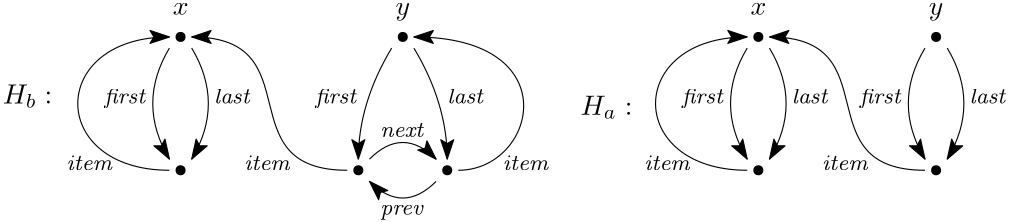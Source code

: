<?xml version="1.0"?>
<!DOCTYPE ipe SYSTEM "ipe.dtd">
<ipe version="70212" creator="Ipe 7.2.12">
<info created="D:20200120132611" modified="D:20200122180722"/>
<ipestyle name="basic">
<symbol name="arrow/arc(spx)">
<path stroke="sym-stroke" fill="sym-stroke" pen="sym-pen">
0 0 m
-1 0.333 l
-1 -0.333 l
h
</path>
</symbol>
<symbol name="arrow/farc(spx)">
<path stroke="sym-stroke" fill="white" pen="sym-pen">
0 0 m
-1 0.333 l
-1 -0.333 l
h
</path>
</symbol>
<symbol name="arrow/ptarc(spx)">
<path stroke="sym-stroke" fill="sym-stroke" pen="sym-pen">
0 0 m
-1 0.333 l
-0.8 0 l
-1 -0.333 l
h
</path>
</symbol>
<symbol name="arrow/fptarc(spx)">
<path stroke="sym-stroke" fill="white" pen="sym-pen">
0 0 m
-1 0.333 l
-0.8 0 l
-1 -0.333 l
h
</path>
</symbol>
<symbol name="mark/circle(sx)" transformations="translations">
<path fill="sym-stroke">
0.6 0 0 0.6 0 0 e
0.4 0 0 0.4 0 0 e
</path>
</symbol>
<symbol name="mark/disk(sx)" transformations="translations">
<path fill="sym-stroke">
0.6 0 0 0.6 0 0 e
</path>
</symbol>
<symbol name="mark/fdisk(sfx)" transformations="translations">
<group>
<path fill="sym-fill">
0.5 0 0 0.5 0 0 e
</path>
<path fill="sym-stroke" fillrule="eofill">
0.6 0 0 0.6 0 0 e
0.4 0 0 0.4 0 0 e
</path>
</group>
</symbol>
<symbol name="mark/box(sx)" transformations="translations">
<path fill="sym-stroke" fillrule="eofill">
-0.6 -0.6 m
0.6 -0.6 l
0.6 0.6 l
-0.6 0.6 l
h
-0.4 -0.4 m
0.4 -0.4 l
0.4 0.4 l
-0.4 0.4 l
h
</path>
</symbol>
<symbol name="mark/square(sx)" transformations="translations">
<path fill="sym-stroke">
-0.6 -0.6 m
0.6 -0.6 l
0.6 0.6 l
-0.6 0.6 l
h
</path>
</symbol>
<symbol name="mark/fsquare(sfx)" transformations="translations">
<group>
<path fill="sym-fill">
-0.5 -0.5 m
0.5 -0.5 l
0.5 0.5 l
-0.5 0.5 l
h
</path>
<path fill="sym-stroke" fillrule="eofill">
-0.6 -0.6 m
0.6 -0.6 l
0.6 0.6 l
-0.6 0.6 l
h
-0.4 -0.4 m
0.4 -0.4 l
0.4 0.4 l
-0.4 0.4 l
h
</path>
</group>
</symbol>
<symbol name="mark/cross(sx)" transformations="translations">
<group>
<path fill="sym-stroke">
-0.43 -0.57 m
0.57 0.43 l
0.43 0.57 l
-0.57 -0.43 l
h
</path>
<path fill="sym-stroke">
-0.43 0.57 m
0.57 -0.43 l
0.43 -0.57 l
-0.57 0.43 l
h
</path>
</group>
</symbol>
<symbol name="arrow/fnormal(spx)">
<path stroke="sym-stroke" fill="white" pen="sym-pen">
0 0 m
-1 0.333 l
-1 -0.333 l
h
</path>
</symbol>
<symbol name="arrow/pointed(spx)">
<path stroke="sym-stroke" fill="sym-stroke" pen="sym-pen">
0 0 m
-1 0.333 l
-0.8 0 l
-1 -0.333 l
h
</path>
</symbol>
<symbol name="arrow/fpointed(spx)">
<path stroke="sym-stroke" fill="white" pen="sym-pen">
0 0 m
-1 0.333 l
-0.8 0 l
-1 -0.333 l
h
</path>
</symbol>
<symbol name="arrow/linear(spx)">
<path stroke="sym-stroke" pen="sym-pen">
-1 0.333 m
0 0 l
-1 -0.333 l
</path>
</symbol>
<symbol name="arrow/fdouble(spx)">
<path stroke="sym-stroke" fill="white" pen="sym-pen">
0 0 m
-1 0.333 l
-1 -0.333 l
h
-1 0 m
-2 0.333 l
-2 -0.333 l
h
</path>
</symbol>
<symbol name="arrow/double(spx)">
<path stroke="sym-stroke" fill="sym-stroke" pen="sym-pen">
0 0 m
-1 0.333 l
-1 -0.333 l
h
-1 0 m
-2 0.333 l
-2 -0.333 l
h
</path>
</symbol>
<pen name="heavier" value="0.8"/>
<pen name="fat" value="1.2"/>
<pen name="ultrafat" value="2"/>
<symbolsize name="large" value="5"/>
<symbolsize name="small" value="2"/>
<symbolsize name="tiny" value="1.1"/>
<arrowsize name="large" value="10"/>
<arrowsize name="small" value="5"/>
<arrowsize name="tiny" value="3"/>
<color name="red" value="1 0 0"/>
<color name="green" value="0 1 0"/>
<color name="blue" value="0 0 1"/>
<color name="yellow" value="1 1 0"/>
<color name="orange" value="1 0.647 0"/>
<color name="gold" value="1 0.843 0"/>
<color name="purple" value="0.627 0.125 0.941"/>
<color name="gray" value="0.745"/>
<color name="brown" value="0.647 0.165 0.165"/>
<color name="navy" value="0 0 0.502"/>
<color name="pink" value="1 0.753 0.796"/>
<color name="seagreen" value="0.18 0.545 0.341"/>
<color name="turquoise" value="0.251 0.878 0.816"/>
<color name="violet" value="0.933 0.51 0.933"/>
<color name="darkblue" value="0 0 0.545"/>
<color name="darkcyan" value="0 0.545 0.545"/>
<color name="darkgray" value="0.663"/>
<color name="darkgreen" value="0 0.392 0"/>
<color name="darkmagenta" value="0.545 0 0.545"/>
<color name="darkorange" value="1 0.549 0"/>
<color name="darkred" value="0.545 0 0"/>
<color name="lightblue" value="0.678 0.847 0.902"/>
<color name="lightcyan" value="0.878 1 1"/>
<color name="lightgray" value="0.827"/>
<color name="lightgreen" value="0.565 0.933 0.565"/>
<color name="lightyellow" value="1 1 0.878"/>
<dashstyle name="dashed" value="[4] 0"/>
<dashstyle name="dotted" value="[1 3] 0"/>
<dashstyle name="dash dotted" value="[4 2 1 2] 0"/>
<dashstyle name="dash dot dotted" value="[4 2 1 2 1 2] 0"/>
<textsize name="large" value="\large"/>
<textsize name="Large" value="\Large"/>
<textsize name="LARGE" value="\LARGE"/>
<textsize name="huge" value="\huge"/>
<textsize name="Huge" value="\Huge"/>
<textsize name="small" value="\small"/>
<textsize name="footnote" value="\footnotesize"/>
<textsize name="tiny" value="\tiny"/>
<textstyle name="center" begin="\begin{center}" end="\end{center}"/>
<textstyle name="itemize" begin="\begin{itemize}" end="\end{itemize}"/>
<textstyle name="item" begin="\begin{itemize}\item{}" end="\end{itemize}"/>
<gridsize name="4 pts" value="4"/>
<gridsize name="8 pts (~3 mm)" value="8"/>
<gridsize name="16 pts (~6 mm)" value="16"/>
<gridsize name="32 pts (~12 mm)" value="32"/>
<gridsize name="10 pts (~3.5 mm)" value="10"/>
<gridsize name="20 pts (~7 mm)" value="20"/>
<gridsize name="14 pts (~5 mm)" value="14"/>
<gridsize name="28 pts (~10 mm)" value="28"/>
<gridsize name="56 pts (~20 mm)" value="56"/>
<anglesize name="90 deg" value="90"/>
<anglesize name="60 deg" value="60"/>
<anglesize name="45 deg" value="45"/>
<anglesize name="30 deg" value="30"/>
<anglesize name="22.5 deg" value="22.5"/>
<opacity name="10%" value="0.1"/>
<opacity name="30%" value="0.3"/>
<opacity name="50%" value="0.5"/>
<opacity name="75%" value="0.75"/>
<tiling name="falling" angle="-60" step="4" width="1"/>
<tiling name="rising" angle="30" step="4" width="1"/>
</ipestyle>
<page>
<layer name="alpha"/>
<view layers="alpha" active="alpha"/>
<use layer="alpha" matrix="1 0 0 1 16 -12" name="mark/disk(sx)" pos="176 768" size="normal" stroke="black"/>
<use matrix="1 0 0 1 16 -12" name="mark/disk(sx)" pos="208 768" size="normal" stroke="black"/>
<path matrix="1 0 0 1 16 -12" stroke="black" arrow="ptarc/normal">
180 772 m
192 784
204 772 c
</path>
<path matrix="1 0 0 1 16 -12" stroke="black" arrow="ptarc/normal">
204 764 m
192 752
180 764 c
</path>
<text matrix="1 0 0 1 20 -16" transformations="translations" pos="188 784" stroke="black" type="label" width="16.279" height="4.902" depth="0" halign="center" valign="baseline" size="footnote">$\mathit{next}$</text>
<text matrix="1 0 0 1 20 -44" transformations="translations" pos="188 784" stroke="black" type="label" width="16.271" height="3.431" depth="1.55" halign="center" valign="baseline" size="footnote" style="math">\mathit{prev}</text>
<use matrix="1 0 0 1 -48 -12" name="mark/disk(sx)" pos="176 768" size="normal" stroke="black"/>
<use matrix="1 0 0 1 -48 36" name="mark/disk(sx)" pos="176 768" size="normal" stroke="black"/>
<use matrix="1 0 0 1 32 36" name="mark/disk(sx)" pos="176 768" size="normal" stroke="black"/>
<text matrix="1 0 0 1 -4 -12" transformations="translations" pos="132 824" stroke="black" type="label" width="5.694" height="4.289" depth="0" halign="center" valign="baseline">$x$</text>
<text matrix="1 0 0 1 12 -12" transformations="translations" pos="196 824" stroke="black" type="label" width="5.242" height="4.297" depth="1.93" halign="center" valign="baseline">$y$</text>
<path matrix="1 0 0 1 0 -12" stroke="black" arrow="ptarc/normal">
124 812 m
112 792
124 772 c
</path>
<path matrix="1 0 0 1 0 -12" stroke="black" arrow="ptarc/normal">
132 812 m
144 792
132 772 c
</path>
<path matrix="1 0 0 1 16 -12" stroke="black" arrow="ptarc/normal">
188 812 m
176 792
176 772 c
</path>
<path matrix="1 0 0 1 16 -12" stroke="black" arrow="ptarc/normal">
196 812 m
208 792
208 772 c
</path>
<text matrix="1 0 0 1 -72 -4" transformations="translations" pos="188 784" stroke="black" type="label" width="15.506" height="5.535" depth="1.55" halign="right" valign="baseline" size="footnote" style="math">\mathit{first}</text>
<text matrix="1 0 0 1 4 -4" transformations="translations" pos="188 784" stroke="black" type="label" width="15.506" height="5.535" depth="1.55" halign="right" valign="baseline" size="footnote" style="math">\mathit{first}</text>
<text matrix="1 0 0 1 -48 -4" transformations="translations" pos="188 784" stroke="black" type="label" width="13.647" height="5.535" depth="0" valign="baseline" size="footnote" style="math">\mathit{last}</text>
<text matrix="1 0 0 1 36 -4" transformations="translations" pos="188 784" stroke="black" type="label" width="13.647" height="5.535" depth="0" valign="baseline" size="footnote" style="math">\mathit{last}</text>
<path matrix="1 0 0 1 0 -12" stroke="black" arrow="ptarc/normal">
124 768 m
80 768
80 816
124 816 c
</path>
<text matrix="1 0 0 1 -84 -28" transformations="translations" pos="188 784" stroke="black" type="label" width="17.054" height="5.234" depth="0" halign="right" valign="baseline" size="footnote" style="math">\mathit{item}</text>
<path matrix="1 0 0 1 0 -12" stroke="black" arrow="ptarc/normal">
228 768 m
256 768
268 816
212 816 c
</path>
<text matrix="1 0 0 1 56 -28" transformations="translations" pos="188 784" stroke="black" type="label" width="17.054" height="5.234" depth="0" valign="baseline" size="footnote" style="math">\mathit{item}</text>
<path matrix="1 0 0 1 0 -12" stroke="black" arrow="ptarc/normal">
188 768 m
144 768
176 816
132 816 c
</path>
<text matrix="1 0 0 1 -20 -28" transformations="translations" pos="188 784" stroke="black" type="label" width="17.054" height="5.234" depth="0" halign="right" valign="baseline" size="footnote" style="math">\mathit{item}</text>
<text matrix="1 0 0 1 4 0" transformations="translations" pos="60 780" stroke="black" type="label" width="17.818" height="6.812" depth="1.49" valign="baseline">$H_b:$</text>
<text matrix="1 0 0 1 212 -4" transformations="translations" pos="60 780" stroke="black" type="label" width="18.636" height="6.812" depth="1.49" valign="baseline" style="math">H_a:</text>
<use matrix="1 0 0 1 224 -12" name="mark/disk(sx)" pos="176 768" size="normal" stroke="black"/>
<use matrix="1 0 0 1 160 -12" name="mark/disk(sx)" pos="176 768" size="normal" stroke="black"/>
<use matrix="1 0 0 1 160 36" name="mark/disk(sx)" pos="176 768" size="normal" stroke="black"/>
<text matrix="1 0 0 1 204 -12" transformations="translations" pos="132 824" stroke="black" type="label" width="5.694" height="4.289" depth="0" halign="center" valign="baseline" style="math">x</text>
<text matrix="1 0 0 1 204 -12" transformations="translations" pos="196 824" stroke="black" type="label" width="5.242" height="4.297" depth="1.93" halign="center" valign="baseline" style="math">y</text>
<path matrix="1 0 0 1 208 -12" stroke="black" arrow="ptarc/normal">
124 812 m
112 792
124 772 c
</path>
<path matrix="1 0 0 1 208 -12" stroke="black" arrow="ptarc/normal">
132 812 m
144 792
132 772 c
</path>
<text matrix="1 0 0 1 136 -4" transformations="translations" pos="188 784" stroke="black" type="label" width="15.506" height="5.535" depth="1.55" halign="right" valign="baseline" size="footnote" style="math">\mathit{first}</text>
<text matrix="1 0 0 1 160 -4" transformations="translations" pos="188 784" stroke="black" type="label" width="13.647" height="5.535" depth="0" valign="baseline" size="footnote" style="math">\mathit{last}</text>
<path matrix="1 0 0 1 208 -12" stroke="black" arrow="ptarc/normal">
124 768 m
80 768
80 816
124 816 c
</path>
<text matrix="1 0 0 1 124 -28" transformations="translations" pos="188 784" stroke="black" type="label" width="17.054" height="5.234" depth="0" halign="right" valign="baseline" size="footnote" style="math">\mathit{item}</text>
<path matrix="1 0 0 1 208 -12" stroke="black" arrow="ptarc/normal">
188 768 m
144 768
176 816
132 816 c
</path>
<text matrix="1 0 0 1 188 -28" transformations="translations" pos="188 784" stroke="black" type="label" width="17.054" height="5.234" depth="0" halign="right" valign="baseline" size="footnote" style="math">\mathit{item}</text>
<use matrix="1 0 0 1 224 36" name="mark/disk(sx)" pos="176 768" size="normal" stroke="black"/>
<path matrix="1 0 0 1 272 -12" stroke="black" arrow="ptarc/normal">
124 812 m
112 792
124 772 c
</path>
<path matrix="1 0 0 1 272 -12" stroke="black" arrow="ptarc/normal">
132 812 m
144 792
132 772 c
</path>
<text matrix="1 0 0 1 200 -4" transformations="translations" pos="188 784" stroke="black" type="label" width="15.506" height="5.535" depth="1.55" halign="right" valign="baseline" size="footnote" style="math">\mathit{first}</text>
<text matrix="1 0 0 1 224 -4" transformations="translations" pos="188 784" stroke="black" type="label" width="13.647" height="5.535" depth="0" valign="baseline" size="footnote" style="math">\mathit{last}</text>
</page>
</ipe>
